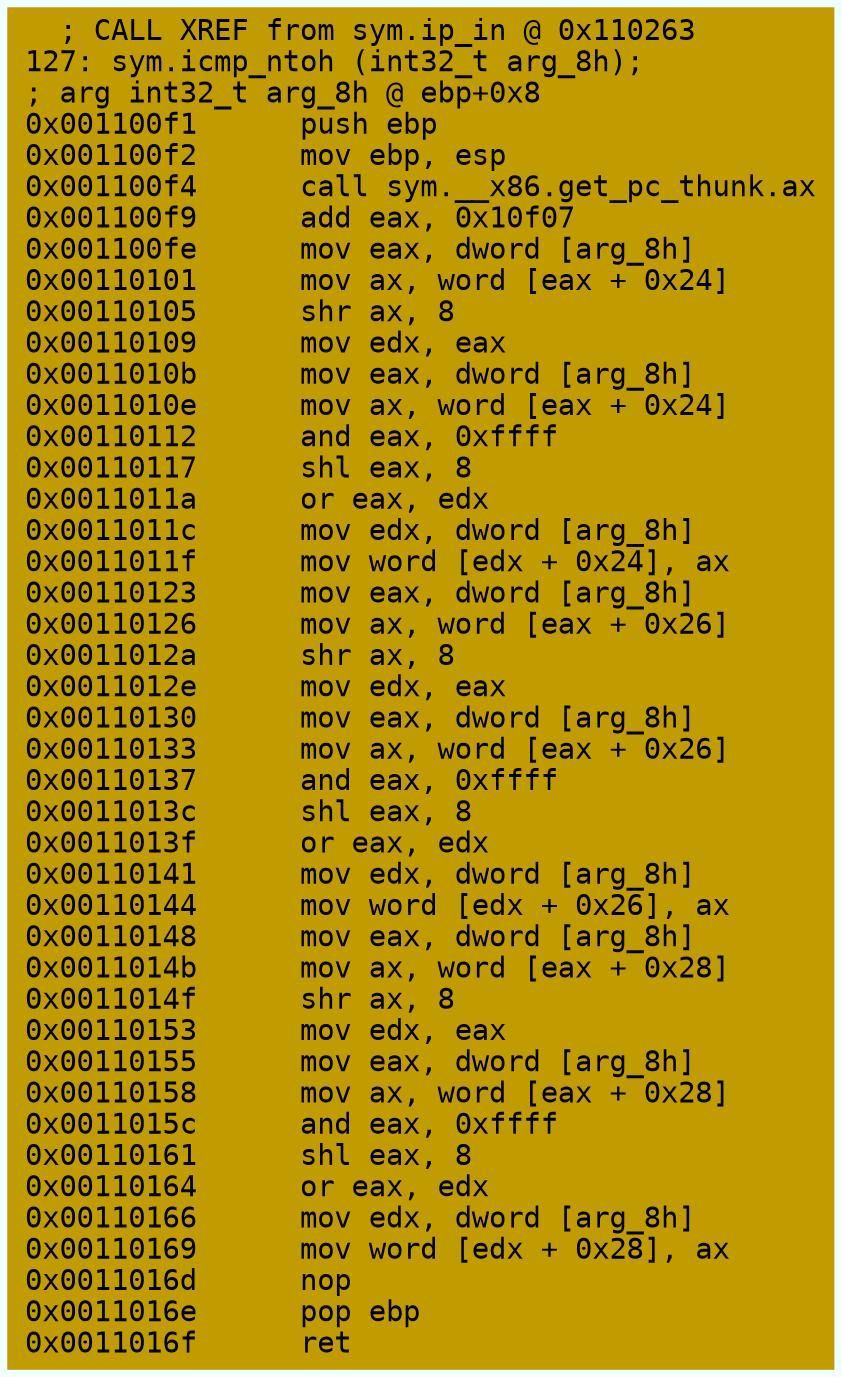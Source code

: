 digraph code {
	graph [bgcolor=azure fontsize=8 fontname="Courier" splines="ortho"];
	node [fillcolor=gray style=filled shape=box];
	edge [arrowhead="normal"];
	"0x001100f1" [URL="sym.icmp_ntoh/0x001100f1", fillcolor="#c19c00",color="#c19c00", fontname="Courier",label="  ; CALL XREF from sym.ip_in @ 0x110263\l127: sym.icmp_ntoh (int32_t arg_8h);\l; arg int32_t arg_8h @ ebp+0x8\l0x001100f1      push ebp\l0x001100f2      mov ebp, esp\l0x001100f4      call sym.__x86.get_pc_thunk.ax\l0x001100f9      add eax, 0x10f07\l0x001100fe      mov eax, dword [arg_8h]\l0x00110101      mov ax, word [eax + 0x24]\l0x00110105      shr ax, 8\l0x00110109      mov edx, eax\l0x0011010b      mov eax, dword [arg_8h]\l0x0011010e      mov ax, word [eax + 0x24]\l0x00110112      and eax, 0xffff\l0x00110117      shl eax, 8\l0x0011011a      or eax, edx\l0x0011011c      mov edx, dword [arg_8h]\l0x0011011f      mov word [edx + 0x24], ax\l0x00110123      mov eax, dword [arg_8h]\l0x00110126      mov ax, word [eax + 0x26]\l0x0011012a      shr ax, 8\l0x0011012e      mov edx, eax\l0x00110130      mov eax, dword [arg_8h]\l0x00110133      mov ax, word [eax + 0x26]\l0x00110137      and eax, 0xffff\l0x0011013c      shl eax, 8\l0x0011013f      or eax, edx\l0x00110141      mov edx, dword [arg_8h]\l0x00110144      mov word [edx + 0x26], ax\l0x00110148      mov eax, dword [arg_8h]\l0x0011014b      mov ax, word [eax + 0x28]\l0x0011014f      shr ax, 8\l0x00110153      mov edx, eax\l0x00110155      mov eax, dword [arg_8h]\l0x00110158      mov ax, word [eax + 0x28]\l0x0011015c      and eax, 0xffff\l0x00110161      shl eax, 8\l0x00110164      or eax, edx\l0x00110166      mov edx, dword [arg_8h]\l0x00110169      mov word [edx + 0x28], ax\l0x0011016d      nop\l0x0011016e      pop ebp\l0x0011016f      ret\l"]
}
